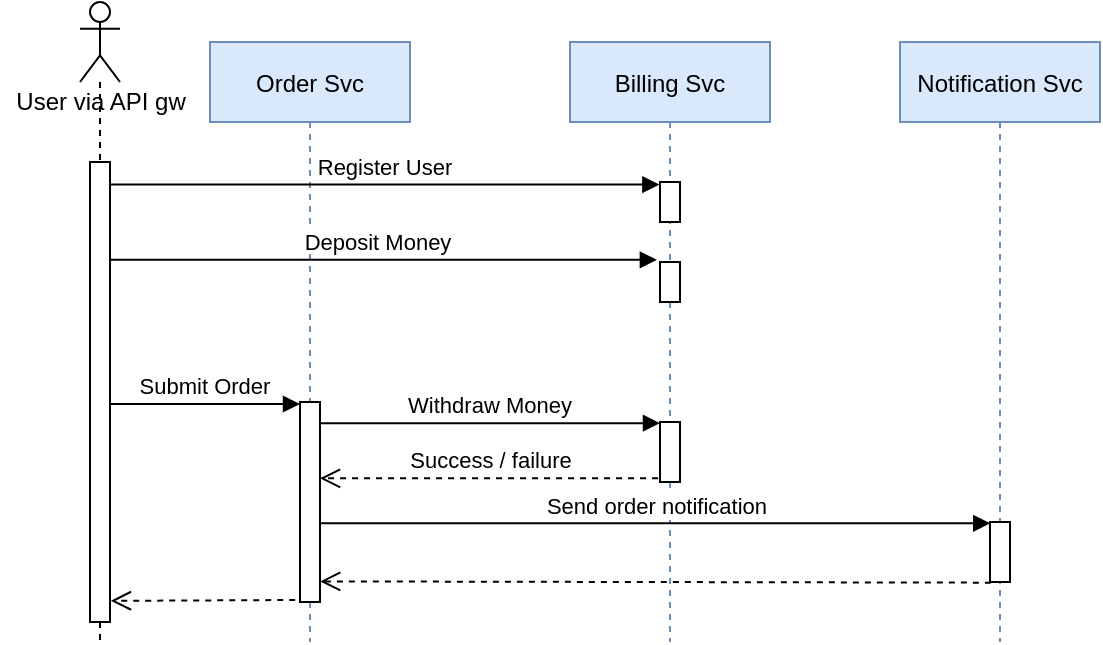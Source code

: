 <mxfile version="13.7.9" type="device" pages="3"><diagram id="kgpKYQtTHZ0yAKxKKP6v" name="Sync API (HTTP)"><mxGraphModel dx="5008" dy="880" grid="1" gridSize="10" guides="1" tooltips="1" connect="1" arrows="1" fold="1" page="1" pageScale="1" pageWidth="560" pageHeight="350" math="0" shadow="0"><root><mxCell id="0"/><mxCell id="1" parent="0"/><mxCell id="3nuBFxr9cyL0pnOWT2aG-1" value="Order Svc" style="shape=umlLifeline;perimeter=lifelinePerimeter;container=1;collapsible=0;recursiveResize=0;rounded=0;shadow=0;strokeWidth=1;fillColor=#dae8fc;strokeColor=#6c8ebf;" parent="1" vertex="1"><mxGeometry x="-3810" y="35" width="100" height="300" as="geometry"/></mxCell><mxCell id="cmKhiYYgT8jEsvz71A3w-16" value="" style="points=[];perimeter=orthogonalPerimeter;rounded=0;shadow=0;strokeWidth=1;" parent="3nuBFxr9cyL0pnOWT2aG-1" vertex="1"><mxGeometry x="45" y="180" width="10" height="100" as="geometry"/></mxCell><mxCell id="3nuBFxr9cyL0pnOWT2aG-5" value="Billing Svc" style="shape=umlLifeline;perimeter=lifelinePerimeter;container=1;collapsible=0;recursiveResize=0;rounded=0;shadow=0;strokeWidth=1;fillColor=#dae8fc;strokeColor=#6c8ebf;" parent="1" vertex="1"><mxGeometry x="-3630" y="35" width="100" height="300" as="geometry"/></mxCell><mxCell id="3nuBFxr9cyL0pnOWT2aG-6" value="" style="points=[];perimeter=orthogonalPerimeter;rounded=0;shadow=0;strokeWidth=1;" parent="3nuBFxr9cyL0pnOWT2aG-5" vertex="1"><mxGeometry x="45" y="70" width="10" height="20" as="geometry"/></mxCell><mxCell id="cmKhiYYgT8jEsvz71A3w-5" value="" style="points=[];perimeter=orthogonalPerimeter;rounded=0;shadow=0;strokeWidth=1;" parent="3nuBFxr9cyL0pnOWT2aG-5" vertex="1"><mxGeometry x="45" y="110" width="10" height="20" as="geometry"/></mxCell><mxCell id="cmKhiYYgT8jEsvz71A3w-19" value="" style="html=1;points=[];perimeter=orthogonalPerimeter;" parent="3nuBFxr9cyL0pnOWT2aG-5" vertex="1"><mxGeometry x="45" y="190" width="10" height="30" as="geometry"/></mxCell><mxCell id="cmKhiYYgT8jEsvz71A3w-2" value="Notification Svc" style="shape=umlLifeline;perimeter=lifelinePerimeter;container=1;collapsible=0;recursiveResize=0;rounded=0;shadow=0;strokeWidth=1;fillColor=#dae8fc;strokeColor=#6c8ebf;" parent="1" vertex="1"><mxGeometry x="-3465" y="35" width="100" height="300" as="geometry"/></mxCell><mxCell id="cmKhiYYgT8jEsvz71A3w-3" value="" style="points=[];perimeter=orthogonalPerimeter;rounded=0;shadow=0;strokeWidth=1;" parent="cmKhiYYgT8jEsvz71A3w-2" vertex="1"><mxGeometry x="45" y="240" width="10" height="30" as="geometry"/></mxCell><mxCell id="cmKhiYYgT8jEsvz71A3w-7" value="Deposit Money" style="verticalAlign=bottom;startArrow=none;endArrow=block;startSize=8;shadow=0;strokeWidth=1;entryX=-0.156;entryY=-0.054;entryDx=0;entryDy=0;entryPerimeter=0;startFill=0;" parent="1" source="cmKhiYYgT8jEsvz71A3w-13" target="cmKhiYYgT8jEsvz71A3w-5" edge="1"><mxGeometry relative="1" as="geometry"><mxPoint x="-3845" y="144" as="sourcePoint"/><mxPoint x="-3605" y="145" as="targetPoint"/></mxGeometry></mxCell><mxCell id="cmKhiYYgT8jEsvz71A3w-13" value="" style="shape=umlLifeline;participant=umlActor;perimeter=lifelinePerimeter;whiteSpace=wrap;html=1;container=1;collapsible=0;recursiveResize=0;verticalAlign=top;spacingTop=36;outlineConnect=0;" parent="1" vertex="1"><mxGeometry x="-3875" y="15" width="20" height="320" as="geometry"/></mxCell><mxCell id="cmKhiYYgT8jEsvz71A3w-15" value="" style="html=1;points=[];perimeter=orthogonalPerimeter;" parent="cmKhiYYgT8jEsvz71A3w-13" vertex="1"><mxGeometry x="5" y="80" width="10" height="230" as="geometry"/></mxCell><mxCell id="3nuBFxr9cyL0pnOWT2aG-3" value="Register User" style="verticalAlign=bottom;startArrow=none;endArrow=block;startSize=8;shadow=0;strokeWidth=1;startFill=0;entryX=-0.032;entryY=0.064;entryDx=0;entryDy=0;entryPerimeter=0;" parent="1" source="cmKhiYYgT8jEsvz71A3w-15" target="3nuBFxr9cyL0pnOWT2aG-6" edge="1"><mxGeometry relative="1" as="geometry"><mxPoint x="-3845" y="107" as="sourcePoint"/><mxPoint x="-3585" y="107" as="targetPoint"/></mxGeometry></mxCell><mxCell id="cmKhiYYgT8jEsvz71A3w-18" value="Submit Order" style="verticalAlign=bottom;startArrow=none;endArrow=block;startSize=8;shadow=0;strokeWidth=1;startFill=0;" parent="1" source="cmKhiYYgT8jEsvz71A3w-15" edge="1"><mxGeometry relative="1" as="geometry"><mxPoint x="-3845" y="216" as="sourcePoint"/><mxPoint x="-3765" y="216" as="targetPoint"/></mxGeometry></mxCell><mxCell id="cmKhiYYgT8jEsvz71A3w-20" value="Withdraw Money" style="verticalAlign=bottom;startArrow=none;endArrow=block;startSize=8;shadow=0;strokeWidth=1;startFill=0;entryX=0;entryY=0.02;entryDx=0;entryDy=0;entryPerimeter=0;" parent="1" source="cmKhiYYgT8jEsvz71A3w-16" target="cmKhiYYgT8jEsvz71A3w-19" edge="1"><mxGeometry relative="1" as="geometry"><mxPoint x="-3755" y="226" as="sourcePoint"/><mxPoint x="-3595" y="226" as="targetPoint"/></mxGeometry></mxCell><mxCell id="cmKhiYYgT8jEsvz71A3w-21" value="Success / failure" style="html=1;verticalAlign=bottom;endArrow=open;dashed=1;endSize=8;exitX=-0.096;exitY=0.939;exitDx=0;exitDy=0;exitPerimeter=0;" parent="1" source="cmKhiYYgT8jEsvz71A3w-19" target="cmKhiYYgT8jEsvz71A3w-16" edge="1"><mxGeometry relative="1" as="geometry"><mxPoint x="-3595" y="255" as="sourcePoint"/><mxPoint x="-3754" y="253" as="targetPoint"/></mxGeometry></mxCell><mxCell id="cmKhiYYgT8jEsvz71A3w-22" value="Send order notification" style="html=1;verticalAlign=bottom;endArrow=block;entryX=0.012;entryY=0.021;entryDx=0;entryDy=0;entryPerimeter=0;" parent="1" source="cmKhiYYgT8jEsvz71A3w-16" target="cmKhiYYgT8jEsvz71A3w-3" edge="1"><mxGeometry width="80" relative="1" as="geometry"><mxPoint x="-3755" y="275" as="sourcePoint"/><mxPoint x="-3675" y="275" as="targetPoint"/></mxGeometry></mxCell><mxCell id="cmKhiYYgT8jEsvz71A3w-23" value="" style="html=1;verticalAlign=bottom;endArrow=open;dashed=1;endSize=8;entryX=1.008;entryY=0.897;entryDx=0;entryDy=0;entryPerimeter=0;exitX=0.044;exitY=1.011;exitDx=0;exitDy=0;exitPerimeter=0;" parent="1" source="cmKhiYYgT8jEsvz71A3w-3" target="cmKhiYYgT8jEsvz71A3w-16" edge="1"><mxGeometry relative="1" as="geometry"><mxPoint x="-3425" y="305" as="sourcePoint"/><mxPoint x="-3745" y="305.0" as="targetPoint"/></mxGeometry></mxCell><mxCell id="cmKhiYYgT8jEsvz71A3w-24" value="" style="html=1;verticalAlign=bottom;endArrow=open;dashed=1;endSize=8;exitX=-0.238;exitY=0.99;exitDx=0;exitDy=0;exitPerimeter=0;entryX=1.043;entryY=0.954;entryDx=0;entryDy=0;entryPerimeter=0;" parent="1" source="cmKhiYYgT8jEsvz71A3w-16" target="cmKhiYYgT8jEsvz71A3w-15" edge="1"><mxGeometry relative="1" as="geometry"><mxPoint x="-3775" y="315" as="sourcePoint"/><mxPoint x="-3855" y="315" as="targetPoint"/></mxGeometry></mxCell><mxCell id="cRD_xMgiTllA1klAc1iO-1" value="User via API gw" style="text;html=1;align=center;verticalAlign=middle;resizable=0;points=[];autosize=1;" parent="1" vertex="1"><mxGeometry x="-3915" y="55" width="100" height="20" as="geometry"/></mxCell></root></mxGraphModel></diagram><diagram id="ASwDpUU122NTN3EB8aCt" name="Notification-assisted"><mxGraphModel dx="2380" dy="1035" grid="1" gridSize="10" guides="1" tooltips="1" connect="1" arrows="1" fold="1" page="1" pageScale="1" pageWidth="1100" pageHeight="500" math="0" shadow="0"><root><mxCell id="yaK_A8e_fmpdVg7t76-s-0"/><mxCell id="yaK_A8e_fmpdVg7t76-s-1" parent="yaK_A8e_fmpdVg7t76-s-0"/><mxCell id="5wBaHPlNEahawKkvsL4Z-0" value="Order Svc" style="shape=umlLifeline;perimeter=lifelinePerimeter;container=1;collapsible=0;recursiveResize=0;rounded=0;shadow=0;strokeWidth=1;fillColor=#f0a30a;strokeColor=#BD7000;fontColor=#ffffff;" parent="yaK_A8e_fmpdVg7t76-s-1" vertex="1"><mxGeometry x="-745" y="25" width="100" height="390" as="geometry"/></mxCell><mxCell id="gmn0CIlspY_3OIGfwiNx-15" value="" style="html=1;points=[];perimeter=orthogonalPerimeter;" parent="5wBaHPlNEahawKkvsL4Z-0" vertex="1"><mxGeometry x="45" y="270" width="10" height="20" as="geometry"/></mxCell><mxCell id="gmn0CIlspY_3OIGfwiNx-21" value="" style="html=1;points=[];perimeter=orthogonalPerimeter;" parent="5wBaHPlNEahawKkvsL4Z-0" vertex="1"><mxGeometry x="45" y="330" width="10" height="50" as="geometry"/></mxCell><mxCell id="gmn0CIlspY_3OIGfwiNx-30" value="" style="html=1;points=[];perimeter=orthogonalPerimeter;align=left;" parent="5wBaHPlNEahawKkvsL4Z-0" vertex="1"><mxGeometry x="55" y="350" width="10" height="20" as="geometry"/></mxCell><mxCell id="kpUfY8Mz29PGya5GgtJG-1" value="" style="html=1;points=[];perimeter=orthogonalPerimeter;align=right;" parent="5wBaHPlNEahawKkvsL4Z-0" vertex="1"><mxGeometry x="45" y="230" width="10" height="20" as="geometry"/></mxCell><mxCell id="5wBaHPlNEahawKkvsL4Z-3" value="Billing Svc" style="shape=umlLifeline;perimeter=lifelinePerimeter;container=1;collapsible=0;recursiveResize=0;rounded=0;shadow=0;strokeWidth=1;fillColor=#e51400;strokeColor=#B20000;fontColor=#ffffff;" parent="yaK_A8e_fmpdVg7t76-s-1" vertex="1"><mxGeometry x="-485" y="25" width="100" height="390" as="geometry"/></mxCell><mxCell id="5wBaHPlNEahawKkvsL4Z-22" value="" style="html=1;points=[];perimeter=orthogonalPerimeter;fontColor=#C7C7C7;strokeColor=#C7C7C7;" parent="5wBaHPlNEahawKkvsL4Z-3" vertex="1"><mxGeometry x="45" y="70" width="10" height="20" as="geometry"/></mxCell><mxCell id="5wBaHPlNEahawKkvsL4Z-32" value="" style="html=1;points=[];perimeter=orthogonalPerimeter;fontColor=#C7C7C7;strokeColor=#C7C7C7;" parent="5wBaHPlNEahawKkvsL4Z-3" vertex="1"><mxGeometry x="45" y="110" width="10" height="20" as="geometry"/></mxCell><mxCell id="gmn0CIlspY_3OIGfwiNx-13" value="" style="html=1;points=[];perimeter=orthogonalPerimeter;" parent="5wBaHPlNEahawKkvsL4Z-3" vertex="1"><mxGeometry x="45" y="240" width="10" height="75" as="geometry"/></mxCell><mxCell id="5wBaHPlNEahawKkvsL4Z-7" value="Notification Svc" style="shape=umlLifeline;perimeter=lifelinePerimeter;container=1;collapsible=0;recursiveResize=0;rounded=0;shadow=0;strokeWidth=1;fillColor=#0050ef;strokeColor=#001DBC;fontColor=#ffffff;" parent="yaK_A8e_fmpdVg7t76-s-1" vertex="1"><mxGeometry x="-125" y="25" width="100" height="390" as="geometry"/></mxCell><mxCell id="gmn0CIlspY_3OIGfwiNx-26" value="" style="html=1;points=[];perimeter=orthogonalPerimeter;" parent="5wBaHPlNEahawKkvsL4Z-7" vertex="1"><mxGeometry x="45" y="280" width="10" height="100" as="geometry"/></mxCell><mxCell id="gmn0CIlspY_3OIGfwiNx-28" value="Sends notification" style="text;html=1;strokeColor=none;fillColor=none;align=left;verticalAlign=middle;whiteSpace=wrap;rounded=0;" parent="5wBaHPlNEahawKkvsL4Z-7" vertex="1"><mxGeometry x="60" y="330" width="40" height="20" as="geometry"/></mxCell><mxCell id="5wBaHPlNEahawKkvsL4Z-11" value="" style="shape=umlLifeline;participant=umlActor;perimeter=lifelinePerimeter;whiteSpace=wrap;html=1;container=1;collapsible=0;recursiveResize=0;verticalAlign=top;spacingTop=36;outlineConnect=0;" parent="yaK_A8e_fmpdVg7t76-s-1" vertex="1"><mxGeometry x="-1055" y="5" width="20" height="410" as="geometry"/></mxCell><mxCell id="5wBaHPlNEahawKkvsL4Z-20" value="User / client" style="text;html=1;align=center;verticalAlign=middle;resizable=0;points=[];autosize=1;" parent="yaK_A8e_fmpdVg7t76-s-1" vertex="1"><mxGeometry x="-1085" y="45" width="80" height="20" as="geometry"/></mxCell><mxCell id="5wBaHPlNEahawKkvsL4Z-21" value="API GW" style="shape=umlLifeline;perimeter=lifelinePerimeter;whiteSpace=wrap;html=1;container=1;collapsible=0;recursiveResize=0;outlineConnect=0;fillColor=#d5e8d4;strokeColor=#82b366;" parent="yaK_A8e_fmpdVg7t76-s-1" vertex="1"><mxGeometry x="-955" y="25" width="100" height="390" as="geometry"/></mxCell><mxCell id="5wBaHPlNEahawKkvsL4Z-28" value="" style="html=1;points=[];perimeter=orthogonalPerimeter;fontColor=#C7C7C7;strokeColor=#C7C7C7;" parent="5wBaHPlNEahawKkvsL4Z-21" vertex="1"><mxGeometry x="45" y="70" width="10" height="20" as="geometry"/></mxCell><mxCell id="5wBaHPlNEahawKkvsL4Z-30" value="" style="html=1;points=[];perimeter=orthogonalPerimeter;fontColor=#C7C7C7;strokeColor=#C7C7C7;" parent="5wBaHPlNEahawKkvsL4Z-21" vertex="1"><mxGeometry x="45" y="110" width="10" height="20" as="geometry"/></mxCell><mxCell id="gmn0CIlspY_3OIGfwiNx-8" value="" style="html=1;points=[];perimeter=orthogonalPerimeter;" parent="5wBaHPlNEahawKkvsL4Z-21" vertex="1"><mxGeometry x="42.89" y="220" width="10" height="20" as="geometry"/></mxCell><mxCell id="5wBaHPlNEahawKkvsL4Z-23" value="Register User" style="html=1;verticalAlign=bottom;endArrow=block;entryX=0;entryY=0;fontColor=#C7C7C7;strokeColor=#C7C7C7;" parent="yaK_A8e_fmpdVg7t76-s-1" target="5wBaHPlNEahawKkvsL4Z-22" edge="1"><mxGeometry relative="1" as="geometry"><mxPoint x="-900" y="95" as="sourcePoint"/></mxGeometry></mxCell><mxCell id="5wBaHPlNEahawKkvsL4Z-24" value="" style="html=1;verticalAlign=bottom;endArrow=open;dashed=1;endSize=8;exitX=0;exitY=0.95;entryX=1.028;entryY=1.008;entryDx=0;entryDy=0;entryPerimeter=0;fontColor=#C7C7C7;strokeColor=#C7C7C7;" parent="yaK_A8e_fmpdVg7t76-s-1" source="5wBaHPlNEahawKkvsL4Z-22" target="5wBaHPlNEahawKkvsL4Z-28" edge="1"><mxGeometry relative="1" as="geometry"><mxPoint x="-895" y="114" as="targetPoint"/></mxGeometry></mxCell><mxCell id="5wBaHPlNEahawKkvsL4Z-29" value="Register User" style="html=1;verticalAlign=bottom;startArrow=none;endArrow=block;startSize=8;startFill=0;fontColor=#C7C7C7;strokeColor=#C7C7C7;" parent="yaK_A8e_fmpdVg7t76-s-1" source="5wBaHPlNEahawKkvsL4Z-11" target="5wBaHPlNEahawKkvsL4Z-28" edge="1"><mxGeometry relative="1" as="geometry"><mxPoint x="-1038.92" y="96.27" as="sourcePoint"/><Array as="points"><mxPoint x="-925" y="95"/></Array></mxGeometry></mxCell><mxCell id="5wBaHPlNEahawKkvsL4Z-31" value="Deposit Money" style="html=1;verticalAlign=bottom;startArrow=none;endArrow=block;startSize=8;startFill=0;fontColor=#C7C7C7;strokeColor=#C7C7C7;" parent="yaK_A8e_fmpdVg7t76-s-1" source="5wBaHPlNEahawKkvsL4Z-11" target="5wBaHPlNEahawKkvsL4Z-30" edge="1"><mxGeometry relative="1" as="geometry"><mxPoint x="-1037.96" y="134.91" as="sourcePoint"/><Array as="points"><mxPoint x="-935" y="135"/></Array></mxGeometry></mxCell><mxCell id="5wBaHPlNEahawKkvsL4Z-34" value="" style="html=1;verticalAlign=bottom;endArrow=open;dashed=1;endSize=8;exitX=0;exitY=0.95;entryX=1.06;entryY=0.964;entryDx=0;entryDy=0;entryPerimeter=0;fontColor=#C7C7C7;strokeColor=#C7C7C7;" parent="yaK_A8e_fmpdVg7t76-s-1" source="5wBaHPlNEahawKkvsL4Z-32" target="5wBaHPlNEahawKkvsL4Z-30" edge="1"><mxGeometry relative="1" as="geometry"><mxPoint x="-590" y="201" as="targetPoint"/></mxGeometry></mxCell><mxCell id="5wBaHPlNEahawKkvsL4Z-33" value="Deposit Money" style="html=1;verticalAlign=bottom;endArrow=block;entryX=0;entryY=0;exitX=0.996;exitY=0.068;exitDx=0;exitDy=0;exitPerimeter=0;fontColor=#C7C7C7;strokeColor=#C7C7C7;" parent="yaK_A8e_fmpdVg7t76-s-1" source="5wBaHPlNEahawKkvsL4Z-30" target="5wBaHPlNEahawKkvsL4Z-32" edge="1"><mxGeometry relative="1" as="geometry"><mxPoint x="-590" y="125" as="sourcePoint"/></mxGeometry></mxCell><mxCell id="gmn0CIlspY_3OIGfwiNx-6" value="Order&lt;br&gt;Submitted" style="shape=umlLifeline;perimeter=lifelinePerimeter;whiteSpace=wrap;html=1;container=1;collapsible=0;recursiveResize=0;outlineConnect=0;fillColor=#fff2cc;strokeColor=#d6b656;" parent="yaK_A8e_fmpdVg7t76-s-1" vertex="1"><mxGeometry x="-845" y="25" width="90" height="390" as="geometry"/></mxCell><mxCell id="gmn0CIlspY_3OIGfwiNx-7" value="Order Submitted" style="html=1;verticalAlign=bottom;endArrow=block;" parent="yaK_A8e_fmpdVg7t76-s-1" edge="1"><mxGeometry width="80" relative="1" as="geometry"><mxPoint x="-902.11" y="255" as="sourcePoint"/><mxPoint x="-802.61" y="255" as="targetPoint"/></mxGeometry></mxCell><mxCell id="gmn0CIlspY_3OIGfwiNx-10" value="" style="html=1;verticalAlign=bottom;endArrow=open;dashed=1;endSize=8;exitX=0;exitY=0.95;entryX=0.5;entryY=0.632;entryDx=0;entryDy=0;entryPerimeter=0;" parent="yaK_A8e_fmpdVg7t76-s-1" source="gmn0CIlspY_3OIGfwiNx-8" target="5wBaHPlNEahawKkvsL4Z-11" edge="1"><mxGeometry relative="1" as="geometry"><mxPoint x="-1042.11" y="264" as="targetPoint"/></mxGeometry></mxCell><mxCell id="gmn0CIlspY_3OIGfwiNx-9" value="Submit Order" style="html=1;verticalAlign=bottom;endArrow=block;entryX=0;entryY=0;" parent="yaK_A8e_fmpdVg7t76-s-1" source="5wBaHPlNEahawKkvsL4Z-11" target="gmn0CIlspY_3OIGfwiNx-8" edge="1"><mxGeometry relative="1" as="geometry"><mxPoint x="-1042.94" y="245.18" as="sourcePoint"/></mxGeometry></mxCell><mxCell id="gmn0CIlspY_3OIGfwiNx-16" value="sync: Get Order Total" style="html=1;verticalAlign=bottom;endArrow=block;entryX=1;entryY=0;" parent="yaK_A8e_fmpdVg7t76-s-1" source="gmn0CIlspY_3OIGfwiNx-13" target="gmn0CIlspY_3OIGfwiNx-15" edge="1"><mxGeometry relative="1" as="geometry"><mxPoint x="-630" y="275" as="sourcePoint"/></mxGeometry></mxCell><mxCell id="gmn0CIlspY_3OIGfwiNx-17" value="Total: $100.0" style="html=1;verticalAlign=bottom;endArrow=open;dashed=1;endSize=8;exitX=1;exitY=0.95;" parent="yaK_A8e_fmpdVg7t76-s-1" source="gmn0CIlspY_3OIGfwiNx-15" target="gmn0CIlspY_3OIGfwiNx-13" edge="1"><mxGeometry relative="1" as="geometry"><mxPoint x="-630" y="332" as="targetPoint"/></mxGeometry></mxCell><mxCell id="gmn0CIlspY_3OIGfwiNx-18" value="Payment&lt;br&gt;Succeeded" style="shape=umlLifeline;perimeter=lifelinePerimeter;whiteSpace=wrap;html=1;container=1;collapsible=0;recursiveResize=0;outlineConnect=0;fillColor=#f8cecc;strokeColor=#b85450;" parent="yaK_A8e_fmpdVg7t76-s-1" vertex="1"><mxGeometry x="-365" y="25" width="90" height="390" as="geometry"/></mxCell><mxCell id="gmn0CIlspY_3OIGfwiNx-19" value="" style="html=1;verticalAlign=bottom;endArrow=block;exitX=0.883;exitY=0.703;exitDx=0;exitDy=0;exitPerimeter=0;" parent="yaK_A8e_fmpdVg7t76-s-1" source="gmn0CIlspY_3OIGfwiNx-13" target="gmn0CIlspY_3OIGfwiNx-18" edge="1"><mxGeometry width="80" relative="1" as="geometry"><mxPoint x="-425" y="305" as="sourcePoint"/><mxPoint x="-345" y="305" as="targetPoint"/></mxGeometry></mxCell><mxCell id="gmn0CIlspY_3OIGfwiNx-22" value="" style="html=1;verticalAlign=bottom;startArrow=oval;endArrow=block;startSize=8;" parent="yaK_A8e_fmpdVg7t76-s-1" source="gmn0CIlspY_3OIGfwiNx-18" target="gmn0CIlspY_3OIGfwiNx-21" edge="1"><mxGeometry relative="1" as="geometry"><mxPoint x="-370" y="315" as="sourcePoint"/></mxGeometry></mxCell><mxCell id="gmn0CIlspY_3OIGfwiNx-27" value="" style="html=1;verticalAlign=bottom;startArrow=oval;endArrow=block;startSize=8;" parent="yaK_A8e_fmpdVg7t76-s-1" source="gmn0CIlspY_3OIGfwiNx-18" target="gmn0CIlspY_3OIGfwiNx-26" edge="1"><mxGeometry x="0.463" relative="1" as="geometry"><mxPoint x="-260" y="355" as="sourcePoint"/><mxPoint x="-115" y="355" as="targetPoint"/><Array as="points"><mxPoint x="-165" y="335"/></Array><mxPoint as="offset"/></mxGeometry></mxCell><mxCell id="gmn0CIlspY_3OIGfwiNx-29" value="Changes order status" style="text;html=1;strokeColor=none;fillColor=none;align=right;verticalAlign=middle;whiteSpace=wrap;rounded=0;" parent="yaK_A8e_fmpdVg7t76-s-1" vertex="1"><mxGeometry x="-775" y="345" width="70" height="30" as="geometry"/></mxCell><mxCell id="gmn0CIlspY_3OIGfwiNx-31" value="sync: Get Order Details" style="html=1;verticalAlign=bottom;endArrow=block;entryX=1;entryY=0;exitX=0.071;exitY=0.691;exitDx=0;exitDy=0;exitPerimeter=0;" parent="yaK_A8e_fmpdVg7t76-s-1" source="gmn0CIlspY_3OIGfwiNx-26" target="gmn0CIlspY_3OIGfwiNx-30" edge="1"><mxGeometry relative="1" as="geometry"><mxPoint x="-105" y="375" as="sourcePoint"/></mxGeometry></mxCell><mxCell id="gmn0CIlspY_3OIGfwiNx-32" value="Order Details: {items: [], total: $100.0}" style="html=1;verticalAlign=bottom;endArrow=open;dashed=1;endSize=8;exitX=1;exitY=0.95;entryX=-0.022;entryY=0.904;entryDx=0;entryDy=0;entryPerimeter=0;" parent="yaK_A8e_fmpdVg7t76-s-1" source="gmn0CIlspY_3OIGfwiNx-30" target="gmn0CIlspY_3OIGfwiNx-26" edge="1"><mxGeometry relative="1" as="geometry"><mxPoint x="-95" y="390" as="targetPoint"/></mxGeometry></mxCell><mxCell id="begVsAm_6v75_ZKxG_M0-0" value="" style="line;strokeWidth=1;fillColor=none;align=left;verticalAlign=middle;spacingTop=-1;spacingLeft=3;spacingRight=3;rotatable=0;labelPosition=right;points=[];portConstraint=eastwest;" parent="yaK_A8e_fmpdVg7t76-s-1" vertex="1"><mxGeometry x="-1075" y="185" width="1060" height="8" as="geometry"/></mxCell><mxCell id="1fGaU2arwV2TKekD8FtZ-0" value="Payment&lt;br&gt;Failed" style="shape=umlLifeline;perimeter=lifelinePerimeter;whiteSpace=wrap;html=1;container=1;collapsible=0;recursiveResize=0;outlineConnect=0;fillColor=#f8cecc;strokeColor=#b85450;" parent="yaK_A8e_fmpdVg7t76-s-1" vertex="1"><mxGeometry x="-265" y="25" width="90" height="390" as="geometry"/></mxCell><mxCell id="1fGaU2arwV2TKekD8FtZ-1" value="" style="html=1;verticalAlign=bottom;endArrow=block;exitX=0.946;exitY=0.853;exitDx=0;exitDy=0;exitPerimeter=0;" parent="yaK_A8e_fmpdVg7t76-s-1" source="gmn0CIlspY_3OIGfwiNx-13" target="1fGaU2arwV2TKekD8FtZ-0" edge="1"><mxGeometry width="80" relative="1" as="geometry"><mxPoint x="-425.0" y="314.21" as="sourcePoint"/><mxPoint x="-314.33" y="314.21" as="targetPoint"/></mxGeometry></mxCell><mxCell id="1fGaU2arwV2TKekD8FtZ-5" value="Or" style="edgeLabel;html=1;align=center;verticalAlign=middle;resizable=0;points=[];" parent="1fGaU2arwV2TKekD8FtZ-1" vertex="1" connectable="0"><mxGeometry x="0.049" y="-1" relative="1" as="geometry"><mxPoint x="-54.75" as="offset"/></mxGeometry></mxCell><mxCell id="kpUfY8Mz29PGya5GgtJG-0" value="Order Created" style="shape=umlLifeline;perimeter=lifelinePerimeter;whiteSpace=wrap;html=1;container=1;collapsible=0;recursiveResize=0;outlineConnect=0;fillColor=#fff2cc;strokeColor=#d6b656;" parent="yaK_A8e_fmpdVg7t76-s-1" vertex="1"><mxGeometry x="-635" y="25" width="90" height="390" as="geometry"/></mxCell><mxCell id="kpUfY8Mz29PGya5GgtJG-2" value="" style="html=1;verticalAlign=bottom;startArrow=oval;endArrow=block;startSize=8;" parent="yaK_A8e_fmpdVg7t76-s-1" source="gmn0CIlspY_3OIGfwiNx-6" target="kpUfY8Mz29PGya5GgtJG-1" edge="1"><mxGeometry relative="1" as="geometry"><mxPoint x="-760" y="255" as="sourcePoint"/></mxGeometry></mxCell><mxCell id="kpUfY8Mz29PGya5GgtJG-3" value="" style="html=1;verticalAlign=bottom;endArrow=block;" parent="yaK_A8e_fmpdVg7t76-s-1" target="kpUfY8Mz29PGya5GgtJG-0" edge="1"><mxGeometry width="80" relative="1" as="geometry"><mxPoint x="-690" y="265" as="sourcePoint"/><mxPoint x="-615" y="265" as="targetPoint"/></mxGeometry></mxCell><mxCell id="kpUfY8Mz29PGya5GgtJG-4" value="" style="html=1;verticalAlign=bottom;startArrow=oval;startFill=1;endArrow=block;startSize=8;entryX=-0.089;entryY=0.018;entryDx=0;entryDy=0;entryPerimeter=0;" parent="yaK_A8e_fmpdVg7t76-s-1" source="kpUfY8Mz29PGya5GgtJG-0" target="gmn0CIlspY_3OIGfwiNx-13" edge="1"><mxGeometry width="60" relative="1" as="geometry"><mxPoint x="-590" y="266" as="sourcePoint"/><mxPoint x="-485" y="265" as="targetPoint"/></mxGeometry></mxCell><mxCell id="kpUfY8Mz29PGya5GgtJG-5" value="Creates order in the DB, calculates total" style="text;html=1;strokeColor=none;fillColor=none;align=right;verticalAlign=middle;whiteSpace=wrap;rounded=0;" parent="yaK_A8e_fmpdVg7t76-s-1" vertex="1"><mxGeometry x="-835" y="255" width="130" height="30" as="geometry"/></mxCell><mxCell id="kpUfY8Mz29PGya5GgtJG-6" value="" style="html=1;verticalAlign=bottom;startArrow=oval;startFill=1;endArrow=block;startSize=8;entryX=-0.02;entryY=0.472;entryDx=0;entryDy=0;entryPerimeter=0;" parent="yaK_A8e_fmpdVg7t76-s-1" source="1fGaU2arwV2TKekD8FtZ-0" target="gmn0CIlspY_3OIGfwiNx-26" edge="1"><mxGeometry width="60" relative="1" as="geometry"><mxPoint x="-215" y="365" as="sourcePoint"/><mxPoint x="-155" y="365" as="targetPoint"/></mxGeometry></mxCell><mxCell id="kpUfY8Mz29PGya5GgtJG-7" value="Orders Topic" style="rounded=0;whiteSpace=wrap;html=1;align=center;fillColor=#fff2cc;strokeColor=#d6b656;" parent="yaK_A8e_fmpdVg7t76-s-1" vertex="1"><mxGeometry x="-740" y="455" width="90" height="40" as="geometry"/></mxCell><mxCell id="kpUfY8Mz29PGya5GgtJG-8" value="Billing Topic" style="rounded=0;whiteSpace=wrap;html=1;align=center;fillColor=#f8cecc;strokeColor=#b85450;" parent="yaK_A8e_fmpdVg7t76-s-1" vertex="1"><mxGeometry x="-315" y="455" width="90" height="40" as="geometry"/></mxCell></root></mxGraphModel></diagram><diagram id="AtZxbBQeu3Dcmz1PV1Sx" name="Event Collaboration"><mxGraphModel dx="2380" dy="1035" grid="1" gridSize="10" guides="1" tooltips="1" connect="1" arrows="1" fold="1" page="1" pageScale="1" pageWidth="1100" pageHeight="500" math="0" shadow="0"><root><mxCell id="FnhAVrGGtkgEb1m3pJfL-0"/><mxCell id="FnhAVrGGtkgEb1m3pJfL-1" parent="FnhAVrGGtkgEb1m3pJfL-0"/><mxCell id="_n8ohzQLzgOZRj-heewr-0" value="Order Svc" style="shape=umlLifeline;perimeter=lifelinePerimeter;container=1;collapsible=0;recursiveResize=0;rounded=0;shadow=0;strokeWidth=1;fillColor=#f0a30a;strokeColor=#BD7000;fontColor=#ffffff;" parent="FnhAVrGGtkgEb1m3pJfL-1" vertex="1"><mxGeometry x="-745" y="25" width="100" height="390" as="geometry"/></mxCell><mxCell id="_n8ohzQLzgOZRj-heewr-2" value="" style="html=1;points=[];perimeter=orthogonalPerimeter;" parent="_n8ohzQLzgOZRj-heewr-0" vertex="1"><mxGeometry x="45" y="330" width="10" height="50" as="geometry"/></mxCell><mxCell id="_n8ohzQLzgOZRj-heewr-4" value="" style="html=1;points=[];perimeter=orthogonalPerimeter;align=right;" parent="_n8ohzQLzgOZRj-heewr-0" vertex="1"><mxGeometry x="45" y="230" width="10" height="20" as="geometry"/></mxCell><mxCell id="_n8ohzQLzgOZRj-heewr-5" value="Billing Svc" style="shape=umlLifeline;perimeter=lifelinePerimeter;container=1;collapsible=0;recursiveResize=0;rounded=0;shadow=0;strokeWidth=1;fillColor=#e51400;strokeColor=#B20000;fontColor=#ffffff;" parent="FnhAVrGGtkgEb1m3pJfL-1" vertex="1"><mxGeometry x="-485" y="25" width="100" height="390" as="geometry"/></mxCell><mxCell id="_n8ohzQLzgOZRj-heewr-6" value="" style="html=1;points=[];perimeter=orthogonalPerimeter;strokeColor=#C7C7C7;fontColor=#C7C7C7;" parent="_n8ohzQLzgOZRj-heewr-5" vertex="1"><mxGeometry x="45" y="70" width="10" height="20" as="geometry"/></mxCell><mxCell id="_n8ohzQLzgOZRj-heewr-7" value="" style="html=1;points=[];perimeter=orthogonalPerimeter;strokeColor=#C7C7C7;" parent="_n8ohzQLzgOZRj-heewr-5" vertex="1"><mxGeometry x="45" y="110" width="10" height="20" as="geometry"/></mxCell><mxCell id="_n8ohzQLzgOZRj-heewr-8" value="" style="html=1;points=[];perimeter=orthogonalPerimeter;" parent="_n8ohzQLzgOZRj-heewr-5" vertex="1"><mxGeometry x="45" y="240" width="10" height="75" as="geometry"/></mxCell><mxCell id="_n8ohzQLzgOZRj-heewr-9" value="Notification Svc" style="shape=umlLifeline;perimeter=lifelinePerimeter;container=1;collapsible=0;recursiveResize=0;rounded=0;shadow=0;strokeWidth=1;fillColor=#0050ef;strokeColor=#001DBC;fontColor=#ffffff;" parent="FnhAVrGGtkgEb1m3pJfL-1" vertex="1"><mxGeometry x="-125" y="25" width="100" height="390" as="geometry"/></mxCell><mxCell id="_n8ohzQLzgOZRj-heewr-10" value="" style="html=1;points=[];perimeter=orthogonalPerimeter;" parent="_n8ohzQLzgOZRj-heewr-9" vertex="1"><mxGeometry x="45" y="280" width="10" height="100" as="geometry"/></mxCell><mxCell id="_n8ohzQLzgOZRj-heewr-11" value="Sends notification" style="text;html=1;strokeColor=none;fillColor=none;align=left;verticalAlign=middle;whiteSpace=wrap;rounded=0;" parent="_n8ohzQLzgOZRj-heewr-9" vertex="1"><mxGeometry x="60" y="330" width="40" height="20" as="geometry"/></mxCell><mxCell id="_n8ohzQLzgOZRj-heewr-12" value="" style="shape=umlLifeline;participant=umlActor;perimeter=lifelinePerimeter;whiteSpace=wrap;html=1;container=1;collapsible=0;recursiveResize=0;verticalAlign=top;spacingTop=36;outlineConnect=0;" parent="FnhAVrGGtkgEb1m3pJfL-1" vertex="1"><mxGeometry x="-1055" y="5" width="20" height="410" as="geometry"/></mxCell><mxCell id="_n8ohzQLzgOZRj-heewr-13" value="User / client" style="text;html=1;align=center;verticalAlign=middle;resizable=0;points=[];autosize=1;" parent="FnhAVrGGtkgEb1m3pJfL-1" vertex="1"><mxGeometry x="-1085" y="45" width="80" height="20" as="geometry"/></mxCell><mxCell id="_n8ohzQLzgOZRj-heewr-14" value="API GW" style="shape=umlLifeline;perimeter=lifelinePerimeter;whiteSpace=wrap;html=1;container=1;collapsible=0;recursiveResize=0;outlineConnect=0;fillColor=#d5e8d4;strokeColor=#82b366;" parent="FnhAVrGGtkgEb1m3pJfL-1" vertex="1"><mxGeometry x="-955" y="25" width="100" height="390" as="geometry"/></mxCell><mxCell id="_n8ohzQLzgOZRj-heewr-15" value="" style="html=1;points=[];perimeter=orthogonalPerimeter;strokeColor=#C7C7C7;fontColor=#C7C7C7;" parent="_n8ohzQLzgOZRj-heewr-14" vertex="1"><mxGeometry x="45" y="70" width="10" height="20" as="geometry"/></mxCell><mxCell id="_n8ohzQLzgOZRj-heewr-16" value="" style="html=1;points=[];perimeter=orthogonalPerimeter;strokeColor=#C7C7C7;" parent="_n8ohzQLzgOZRj-heewr-14" vertex="1"><mxGeometry x="45" y="110" width="10" height="20" as="geometry"/></mxCell><mxCell id="_n8ohzQLzgOZRj-heewr-17" value="" style="html=1;points=[];perimeter=orthogonalPerimeter;" parent="_n8ohzQLzgOZRj-heewr-14" vertex="1"><mxGeometry x="42.89" y="220" width="10" height="20" as="geometry"/></mxCell><mxCell id="_n8ohzQLzgOZRj-heewr-18" value="Register User" style="html=1;verticalAlign=bottom;endArrow=block;entryX=0;entryY=0;strokeColor=#C7C7C7;fontColor=#C7C7C7;" parent="FnhAVrGGtkgEb1m3pJfL-1" target="_n8ohzQLzgOZRj-heewr-6" edge="1"><mxGeometry relative="1" as="geometry"><mxPoint x="-900" y="95" as="sourcePoint"/></mxGeometry></mxCell><mxCell id="_n8ohzQLzgOZRj-heewr-19" value="" style="html=1;verticalAlign=bottom;endArrow=open;dashed=1;endSize=8;exitX=0;exitY=0.95;entryX=1.028;entryY=1.008;entryDx=0;entryDy=0;entryPerimeter=0;strokeColor=#C7C7C7;fontColor=#C7C7C7;" parent="FnhAVrGGtkgEb1m3pJfL-1" source="_n8ohzQLzgOZRj-heewr-6" target="_n8ohzQLzgOZRj-heewr-15" edge="1"><mxGeometry relative="1" as="geometry"><mxPoint x="-895" y="114" as="targetPoint"/></mxGeometry></mxCell><mxCell id="_n8ohzQLzgOZRj-heewr-20" value="Register User" style="html=1;verticalAlign=bottom;startArrow=none;endArrow=block;startSize=8;startFill=0;strokeColor=#C7C7C7;fontColor=#C7C7C7;" parent="FnhAVrGGtkgEb1m3pJfL-1" source="_n8ohzQLzgOZRj-heewr-12" target="_n8ohzQLzgOZRj-heewr-15" edge="1"><mxGeometry relative="1" as="geometry"><mxPoint x="-1038.92" y="96.27" as="sourcePoint"/><Array as="points"><mxPoint x="-925" y="95"/></Array></mxGeometry></mxCell><mxCell id="_n8ohzQLzgOZRj-heewr-21" value="Deposit Money" style="html=1;verticalAlign=bottom;startArrow=none;endArrow=block;startSize=8;startFill=0;strokeColor=#C7C7C7;fontColor=#C7C7C7;" parent="FnhAVrGGtkgEb1m3pJfL-1" source="_n8ohzQLzgOZRj-heewr-12" target="_n8ohzQLzgOZRj-heewr-16" edge="1"><mxGeometry relative="1" as="geometry"><mxPoint x="-1037.96" y="134.91" as="sourcePoint"/><Array as="points"><mxPoint x="-935" y="135"/></Array></mxGeometry></mxCell><mxCell id="_n8ohzQLzgOZRj-heewr-22" value="" style="html=1;verticalAlign=bottom;endArrow=open;dashed=1;endSize=8;exitX=0;exitY=0.95;entryX=1.06;entryY=0.964;entryDx=0;entryDy=0;entryPerimeter=0;strokeColor=#C7C7C7;" parent="FnhAVrGGtkgEb1m3pJfL-1" source="_n8ohzQLzgOZRj-heewr-7" target="_n8ohzQLzgOZRj-heewr-16" edge="1"><mxGeometry relative="1" as="geometry"><mxPoint x="-590" y="201" as="targetPoint"/></mxGeometry></mxCell><mxCell id="_n8ohzQLzgOZRj-heewr-23" value="Deposit Money" style="html=1;verticalAlign=bottom;endArrow=block;entryX=0;entryY=0;exitX=0.996;exitY=0.068;exitDx=0;exitDy=0;exitPerimeter=0;strokeColor=#C7C7C7;fontColor=#C7C7C7;" parent="FnhAVrGGtkgEb1m3pJfL-1" source="_n8ohzQLzgOZRj-heewr-16" target="_n8ohzQLzgOZRj-heewr-7" edge="1"><mxGeometry relative="1" as="geometry"><mxPoint x="-590" y="125" as="sourcePoint"/></mxGeometry></mxCell><mxCell id="_n8ohzQLzgOZRj-heewr-24" value="Order&lt;br&gt;Submitted" style="shape=umlLifeline;perimeter=lifelinePerimeter;whiteSpace=wrap;html=1;container=1;collapsible=0;recursiveResize=0;outlineConnect=0;fillColor=#fff2cc;strokeColor=#d6b656;" parent="FnhAVrGGtkgEb1m3pJfL-1" vertex="1"><mxGeometry x="-845" y="25" width="90" height="390" as="geometry"/></mxCell><mxCell id="_n8ohzQLzgOZRj-heewr-25" value="Order Submitted:&lt;br&gt;{userId: &quot;&quot;, items: []}" style="html=1;verticalAlign=bottom;endArrow=block;" parent="FnhAVrGGtkgEb1m3pJfL-1" edge="1"><mxGeometry width="80" relative="1" as="geometry"><mxPoint x="-902.11" y="255" as="sourcePoint"/><mxPoint x="-802.61" y="255" as="targetPoint"/></mxGeometry></mxCell><mxCell id="_n8ohzQLzgOZRj-heewr-26" value="" style="html=1;verticalAlign=bottom;endArrow=open;dashed=1;endSize=8;exitX=0;exitY=0.95;entryX=0.5;entryY=0.632;entryDx=0;entryDy=0;entryPerimeter=0;" parent="FnhAVrGGtkgEb1m3pJfL-1" source="_n8ohzQLzgOZRj-heewr-17" target="_n8ohzQLzgOZRj-heewr-12" edge="1"><mxGeometry relative="1" as="geometry"><mxPoint x="-1042.11" y="264" as="targetPoint"/></mxGeometry></mxCell><mxCell id="_n8ohzQLzgOZRj-heewr-27" value="Submit Order" style="html=1;verticalAlign=bottom;endArrow=block;entryX=0;entryY=0;" parent="FnhAVrGGtkgEb1m3pJfL-1" source="_n8ohzQLzgOZRj-heewr-12" target="_n8ohzQLzgOZRj-heewr-17" edge="1"><mxGeometry relative="1" as="geometry"><mxPoint x="-1042.94" y="245.18" as="sourcePoint"/></mxGeometry></mxCell><mxCell id="_n8ohzQLzgOZRj-heewr-30" value="Payment&lt;br&gt;Succeeded" style="shape=umlLifeline;perimeter=lifelinePerimeter;whiteSpace=wrap;html=1;container=1;collapsible=0;recursiveResize=0;outlineConnect=0;fillColor=#f8cecc;strokeColor=#b85450;" parent="FnhAVrGGtkgEb1m3pJfL-1" vertex="1"><mxGeometry x="-365" y="25" width="90" height="390" as="geometry"/></mxCell><mxCell id="_n8ohzQLzgOZRj-heewr-31" value="PaymentSucceeded:&lt;br&gt;{user, items, total}" style="html=1;verticalAlign=bottom;endArrow=block;exitX=1.03;exitY=0.131;exitDx=0;exitDy=0;exitPerimeter=0;" parent="FnhAVrGGtkgEb1m3pJfL-1" source="_n8ohzQLzgOZRj-heewr-8" target="_n8ohzQLzgOZRj-heewr-30" edge="1"><mxGeometry width="80" relative="1" as="geometry"><mxPoint x="-425" y="287" as="sourcePoint"/><mxPoint x="-345" y="305" as="targetPoint"/></mxGeometry></mxCell><mxCell id="_n8ohzQLzgOZRj-heewr-32" value="" style="html=1;verticalAlign=bottom;startArrow=oval;endArrow=block;startSize=8;" parent="FnhAVrGGtkgEb1m3pJfL-1" source="_n8ohzQLzgOZRj-heewr-30" target="_n8ohzQLzgOZRj-heewr-2" edge="1"><mxGeometry relative="1" as="geometry"><mxPoint x="-370" y="315" as="sourcePoint"/></mxGeometry></mxCell><mxCell id="_n8ohzQLzgOZRj-heewr-33" value="" style="html=1;verticalAlign=bottom;startArrow=oval;endArrow=block;startSize=8;" parent="FnhAVrGGtkgEb1m3pJfL-1" source="_n8ohzQLzgOZRj-heewr-30" target="_n8ohzQLzgOZRj-heewr-10" edge="1"><mxGeometry x="0.463" relative="1" as="geometry"><mxPoint x="-260" y="355" as="sourcePoint"/><mxPoint x="-115" y="355" as="targetPoint"/><Array as="points"><mxPoint x="-165" y="335"/></Array><mxPoint as="offset"/></mxGeometry></mxCell><mxCell id="_n8ohzQLzgOZRj-heewr-34" value="Changes order status" style="text;html=1;strokeColor=none;fillColor=none;align=right;verticalAlign=middle;whiteSpace=wrap;rounded=0;" parent="FnhAVrGGtkgEb1m3pJfL-1" vertex="1"><mxGeometry x="-775" y="345" width="70" height="30" as="geometry"/></mxCell><mxCell id="_n8ohzQLzgOZRj-heewr-37" value="" style="line;strokeWidth=1;fillColor=none;align=left;verticalAlign=middle;spacingTop=-1;spacingLeft=3;spacingRight=3;rotatable=0;labelPosition=right;points=[];portConstraint=eastwest;" parent="FnhAVrGGtkgEb1m3pJfL-1" vertex="1"><mxGeometry x="-1075" y="185" width="1060" height="8" as="geometry"/></mxCell><mxCell id="_n8ohzQLzgOZRj-heewr-38" value="Payment&lt;br&gt;Failed" style="shape=umlLifeline;perimeter=lifelinePerimeter;whiteSpace=wrap;html=1;container=1;collapsible=0;recursiveResize=0;outlineConnect=0;fillColor=#f8cecc;strokeColor=#b85450;" parent="FnhAVrGGtkgEb1m3pJfL-1" vertex="1"><mxGeometry x="-265" y="25" width="90" height="390" as="geometry"/></mxCell><mxCell id="_n8ohzQLzgOZRj-heewr-39" value="PaymentFailed:&lt;br&gt;{user, items, total}" style="html=1;verticalAlign=bottom;endArrow=block;" parent="FnhAVrGGtkgEb1m3pJfL-1" target="_n8ohzQLzgOZRj-heewr-38" edge="1"><mxGeometry width="80" relative="1" as="geometry"><mxPoint x="-431" y="306" as="sourcePoint"/><mxPoint x="-314.33" y="314.21" as="targetPoint"/></mxGeometry></mxCell><mxCell id="_n8ohzQLzgOZRj-heewr-40" value="Or" style="edgeLabel;html=1;align=center;verticalAlign=middle;resizable=0;points=[];" parent="_n8ohzQLzgOZRj-heewr-39" vertex="1" connectable="0"><mxGeometry x="0.049" y="-1" relative="1" as="geometry"><mxPoint x="-54.75" as="offset"/></mxGeometry></mxCell><mxCell id="_n8ohzQLzgOZRj-heewr-41" value="Order Created" style="shape=umlLifeline;perimeter=lifelinePerimeter;whiteSpace=wrap;html=1;container=1;collapsible=0;recursiveResize=0;outlineConnect=0;fillColor=#fff2cc;strokeColor=#d6b656;" parent="FnhAVrGGtkgEb1m3pJfL-1" vertex="1"><mxGeometry x="-635" y="25" width="90" height="390" as="geometry"/></mxCell><mxCell id="_n8ohzQLzgOZRj-heewr-42" value="" style="html=1;verticalAlign=bottom;startArrow=oval;endArrow=block;startSize=8;" parent="FnhAVrGGtkgEb1m3pJfL-1" source="_n8ohzQLzgOZRj-heewr-24" target="_n8ohzQLzgOZRj-heewr-4" edge="1"><mxGeometry relative="1" as="geometry"><mxPoint x="-760" y="255" as="sourcePoint"/></mxGeometry></mxCell><mxCell id="_n8ohzQLzgOZRj-heewr-43" value="OrderCreated:&lt;br&gt;{userId, items, total}" style="html=1;verticalAlign=bottom;endArrow=block;" parent="FnhAVrGGtkgEb1m3pJfL-1" target="_n8ohzQLzgOZRj-heewr-41" edge="1"><mxGeometry width="80" relative="1" as="geometry"><mxPoint x="-690" y="265" as="sourcePoint"/><mxPoint x="-615" y="265" as="targetPoint"/></mxGeometry></mxCell><mxCell id="_n8ohzQLzgOZRj-heewr-44" value="" style="html=1;verticalAlign=bottom;startArrow=oval;startFill=1;endArrow=block;startSize=8;entryX=-0.089;entryY=0.018;entryDx=0;entryDy=0;entryPerimeter=0;" parent="FnhAVrGGtkgEb1m3pJfL-1" source="_n8ohzQLzgOZRj-heewr-41" target="_n8ohzQLzgOZRj-heewr-8" edge="1"><mxGeometry width="60" relative="1" as="geometry"><mxPoint x="-590" y="266" as="sourcePoint"/><mxPoint x="-485" y="265" as="targetPoint"/></mxGeometry></mxCell><mxCell id="_n8ohzQLzgOZRj-heewr-45" value="Creates order in the DB, calculates total" style="text;html=1;strokeColor=none;fillColor=none;align=right;verticalAlign=middle;whiteSpace=wrap;rounded=0;" parent="FnhAVrGGtkgEb1m3pJfL-1" vertex="1"><mxGeometry x="-835" y="255" width="130" height="30" as="geometry"/></mxCell><mxCell id="_n8ohzQLzgOZRj-heewr-46" value="" style="html=1;verticalAlign=bottom;startArrow=oval;startFill=1;endArrow=block;startSize=8;entryX=-0.02;entryY=0.472;entryDx=0;entryDy=0;entryPerimeter=0;" parent="FnhAVrGGtkgEb1m3pJfL-1" source="_n8ohzQLzgOZRj-heewr-38" target="_n8ohzQLzgOZRj-heewr-10" edge="1"><mxGeometry width="60" relative="1" as="geometry"><mxPoint x="-215" y="365" as="sourcePoint"/><mxPoint x="-155" y="365" as="targetPoint"/></mxGeometry></mxCell><mxCell id="_n8ohzQLzgOZRj-heewr-47" value="Orders Topic" style="rounded=0;whiteSpace=wrap;html=1;align=center;fillColor=#fff2cc;strokeColor=#d6b656;" parent="FnhAVrGGtkgEb1m3pJfL-1" vertex="1"><mxGeometry x="-740" y="455" width="90" height="40" as="geometry"/></mxCell><mxCell id="_n8ohzQLzgOZRj-heewr-48" value="Billing Topic" style="rounded=0;whiteSpace=wrap;html=1;align=center;fillColor=#f8cecc;strokeColor=#b85450;" parent="FnhAVrGGtkgEb1m3pJfL-1" vertex="1"><mxGeometry x="-315" y="455" width="90" height="40" as="geometry"/></mxCell></root></mxGraphModel></diagram></mxfile>